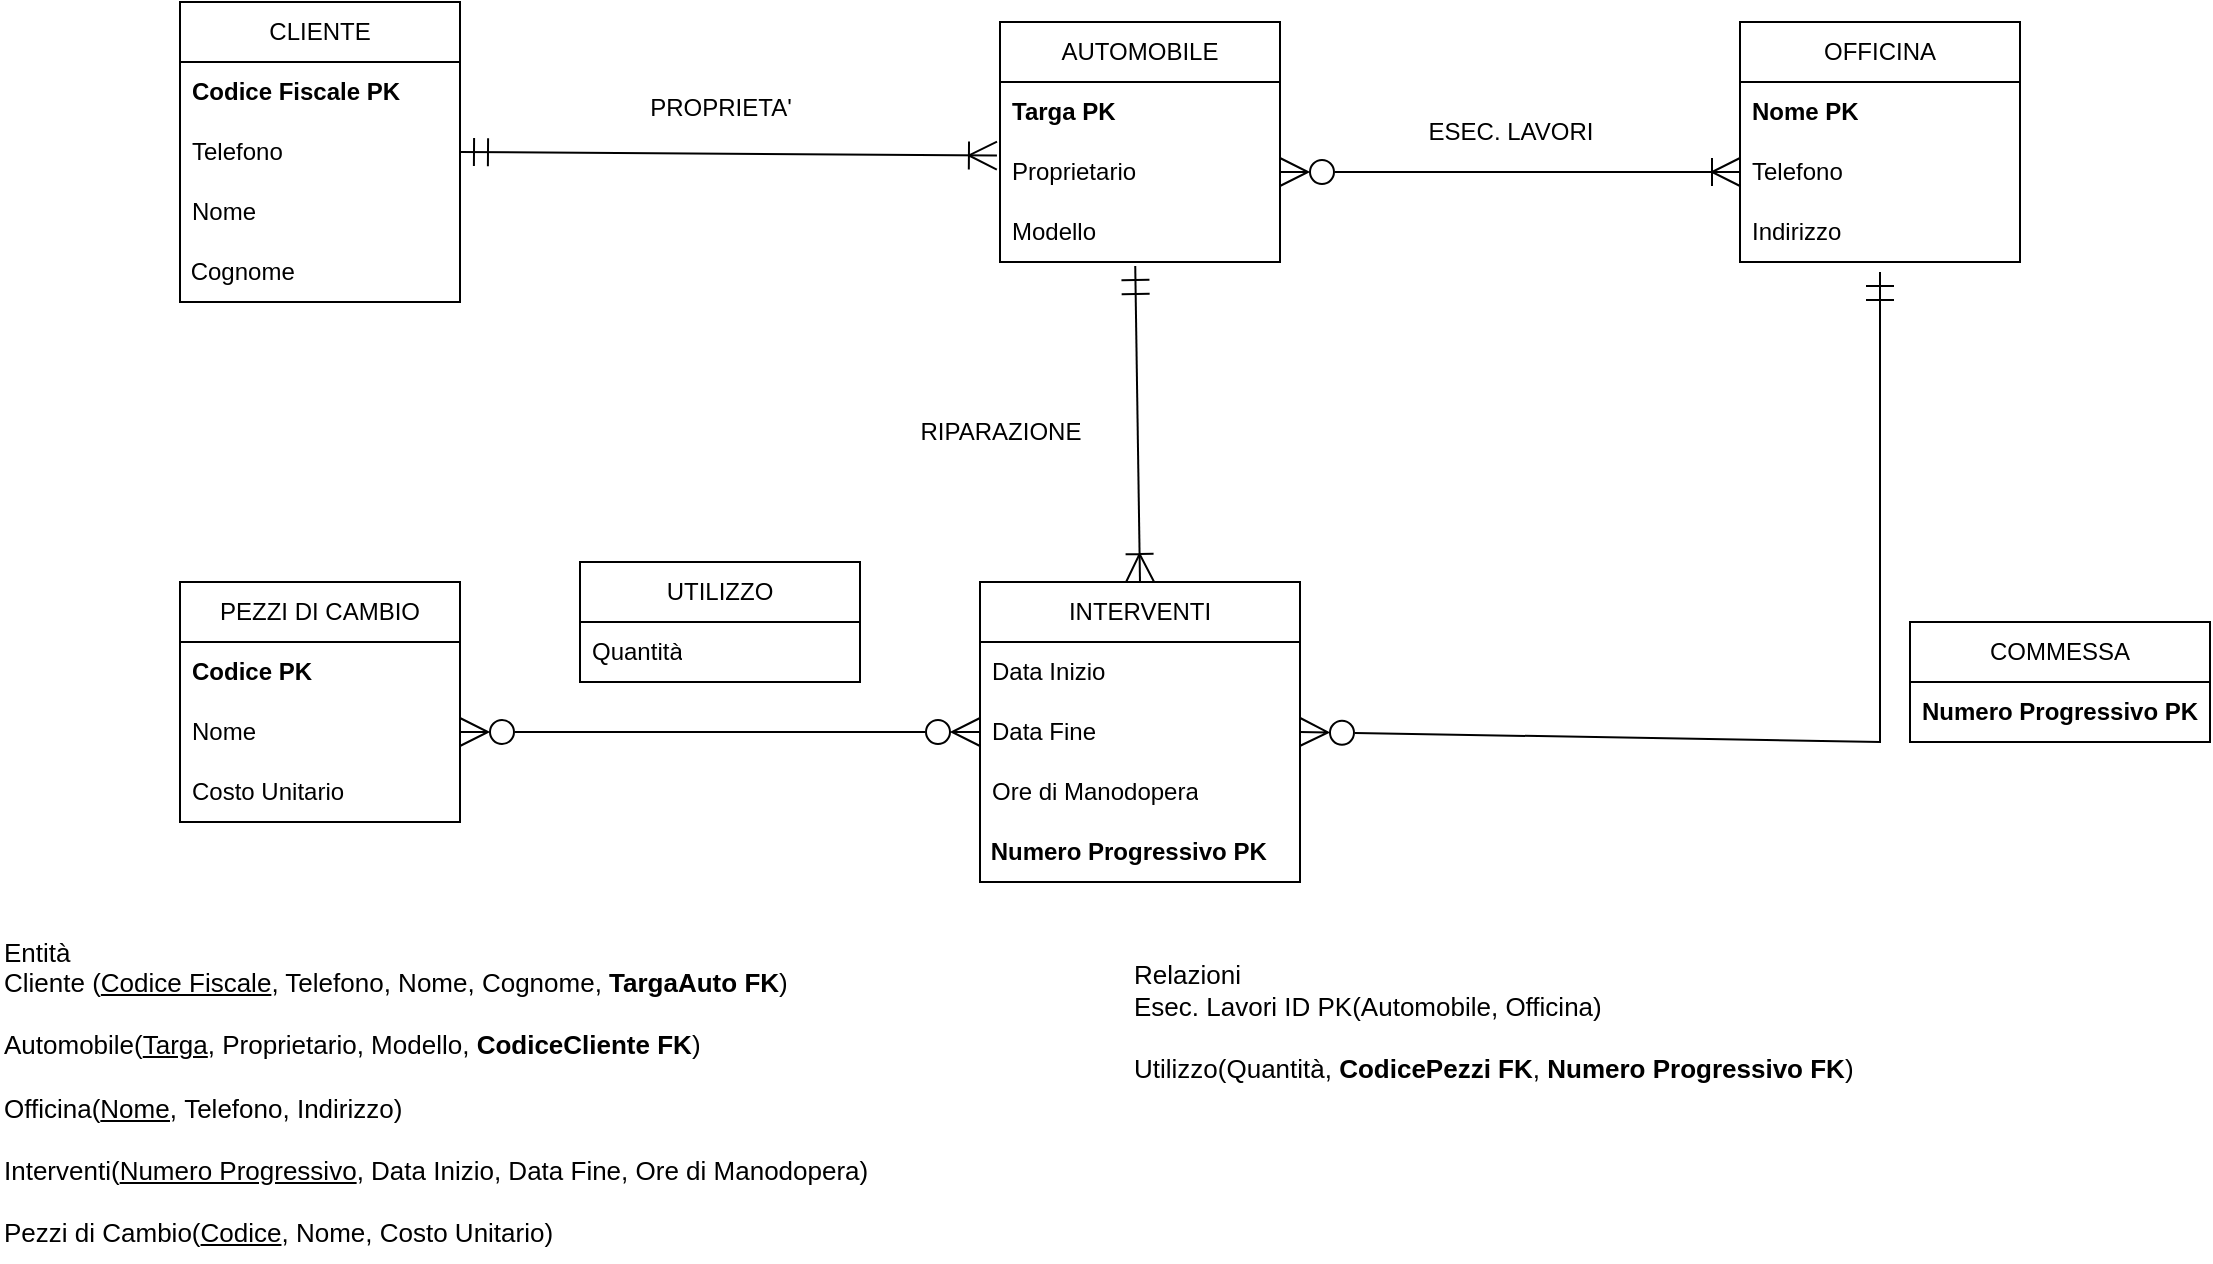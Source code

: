 <mxfile version="24.8.6">
  <diagram name="Pagina-1" id="KxpyDfkbTexki1NljCx7">
    <mxGraphModel dx="1050" dy="625" grid="1" gridSize="10" guides="1" tooltips="1" connect="1" arrows="1" fold="1" page="1" pageScale="1" pageWidth="2339" pageHeight="3300" math="0" shadow="0">
      <root>
        <mxCell id="0" />
        <mxCell id="1" parent="0" />
        <mxCell id="_d-BMsKT1vh128GmEQoy-1" value="CLIENTE" style="swimlane;fontStyle=0;childLayout=stackLayout;horizontal=1;startSize=30;horizontalStack=0;resizeParent=1;resizeParentMax=0;resizeLast=0;collapsible=1;marginBottom=0;whiteSpace=wrap;html=1;" parent="1" vertex="1">
          <mxGeometry x="230" y="230" width="140" height="150" as="geometry" />
        </mxCell>
        <mxCell id="_d-BMsKT1vh128GmEQoy-2" value="&lt;b&gt;Codice Fiscale PK&lt;/b&gt;" style="text;strokeColor=none;fillColor=none;align=left;verticalAlign=middle;spacingLeft=4;spacingRight=4;overflow=hidden;points=[[0,0.5],[1,0.5]];portConstraint=eastwest;rotatable=0;whiteSpace=wrap;html=1;" parent="_d-BMsKT1vh128GmEQoy-1" vertex="1">
          <mxGeometry y="30" width="140" height="30" as="geometry" />
        </mxCell>
        <mxCell id="_d-BMsKT1vh128GmEQoy-3" value="Telefono" style="text;strokeColor=none;fillColor=none;align=left;verticalAlign=middle;spacingLeft=4;spacingRight=4;overflow=hidden;points=[[0,0.5],[1,0.5]];portConstraint=eastwest;rotatable=0;whiteSpace=wrap;html=1;" parent="_d-BMsKT1vh128GmEQoy-1" vertex="1">
          <mxGeometry y="60" width="140" height="30" as="geometry" />
        </mxCell>
        <mxCell id="_d-BMsKT1vh128GmEQoy-4" value="Nome" style="text;strokeColor=none;fillColor=none;align=left;verticalAlign=middle;spacingLeft=4;spacingRight=4;overflow=hidden;points=[[0,0.5],[1,0.5]];portConstraint=eastwest;rotatable=0;whiteSpace=wrap;html=1;" parent="_d-BMsKT1vh128GmEQoy-1" vertex="1">
          <mxGeometry y="90" width="140" height="30" as="geometry" />
        </mxCell>
        <mxCell id="_d-BMsKT1vh128GmEQoy-5" value="&amp;nbsp;Cognome" style="text;html=1;align=left;verticalAlign=middle;resizable=0;points=[];autosize=1;strokeColor=none;fillColor=none;" parent="_d-BMsKT1vh128GmEQoy-1" vertex="1">
          <mxGeometry y="120" width="140" height="30" as="geometry" />
        </mxCell>
        <mxCell id="_d-BMsKT1vh128GmEQoy-6" value="PROPRIETA&#39;" style="text;html=1;align=center;verticalAlign=middle;resizable=0;points=[];autosize=1;strokeColor=none;fillColor=none;" parent="1" vertex="1">
          <mxGeometry x="455" y="268" width="90" height="30" as="geometry" />
        </mxCell>
        <mxCell id="_d-BMsKT1vh128GmEQoy-7" value="AUTOMOBILE" style="swimlane;fontStyle=0;childLayout=stackLayout;horizontal=1;startSize=30;horizontalStack=0;resizeParent=1;resizeParentMax=0;resizeLast=0;collapsible=1;marginBottom=0;whiteSpace=wrap;html=1;" parent="1" vertex="1">
          <mxGeometry x="640" y="240" width="140" height="120" as="geometry" />
        </mxCell>
        <mxCell id="_d-BMsKT1vh128GmEQoy-8" value="&lt;b&gt;Targa PK&lt;/b&gt;" style="text;strokeColor=none;fillColor=none;align=left;verticalAlign=middle;spacingLeft=4;spacingRight=4;overflow=hidden;points=[[0,0.5],[1,0.5]];portConstraint=eastwest;rotatable=0;whiteSpace=wrap;html=1;" parent="_d-BMsKT1vh128GmEQoy-7" vertex="1">
          <mxGeometry y="30" width="140" height="30" as="geometry" />
        </mxCell>
        <mxCell id="_d-BMsKT1vh128GmEQoy-9" value="Proprietario" style="text;strokeColor=none;fillColor=none;align=left;verticalAlign=middle;spacingLeft=4;spacingRight=4;overflow=hidden;points=[[0,0.5],[1,0.5]];portConstraint=eastwest;rotatable=0;whiteSpace=wrap;html=1;" parent="_d-BMsKT1vh128GmEQoy-7" vertex="1">
          <mxGeometry y="60" width="140" height="30" as="geometry" />
        </mxCell>
        <mxCell id="_d-BMsKT1vh128GmEQoy-10" value="Modello" style="text;strokeColor=none;fillColor=none;align=left;verticalAlign=middle;spacingLeft=4;spacingRight=4;overflow=hidden;points=[[0,0.5],[1,0.5]];portConstraint=eastwest;rotatable=0;whiteSpace=wrap;html=1;" parent="_d-BMsKT1vh128GmEQoy-7" vertex="1">
          <mxGeometry y="90" width="140" height="30" as="geometry" />
        </mxCell>
        <mxCell id="_d-BMsKT1vh128GmEQoy-11" value="" style="endArrow=ERoneToMany;html=1;rounded=0;exitX=1;exitY=0.5;exitDx=0;exitDy=0;entryX=-0.011;entryY=0.227;entryDx=0;entryDy=0;entryPerimeter=0;endFill=0;startArrow=ERmandOne;startFill=0;endSize=12;startSize=12;" parent="1" source="_d-BMsKT1vh128GmEQoy-3" target="_d-BMsKT1vh128GmEQoy-9" edge="1">
          <mxGeometry width="50" height="50" relative="1" as="geometry">
            <mxPoint x="510" y="350" as="sourcePoint" />
            <mxPoint x="560" y="300" as="targetPoint" />
          </mxGeometry>
        </mxCell>
        <mxCell id="_d-BMsKT1vh128GmEQoy-12" value="INTERVENTI" style="swimlane;fontStyle=0;childLayout=stackLayout;horizontal=1;startSize=30;horizontalStack=0;resizeParent=1;resizeParentMax=0;resizeLast=0;collapsible=1;marginBottom=0;whiteSpace=wrap;html=1;" parent="1" vertex="1">
          <mxGeometry x="630" y="520" width="160" height="150" as="geometry" />
        </mxCell>
        <mxCell id="_d-BMsKT1vh128GmEQoy-13" value="Data Inizio" style="text;strokeColor=none;fillColor=none;align=left;verticalAlign=middle;spacingLeft=4;spacingRight=4;overflow=hidden;points=[[0,0.5],[1,0.5]];portConstraint=eastwest;rotatable=0;whiteSpace=wrap;html=1;" parent="_d-BMsKT1vh128GmEQoy-12" vertex="1">
          <mxGeometry y="30" width="160" height="30" as="geometry" />
        </mxCell>
        <mxCell id="_d-BMsKT1vh128GmEQoy-14" value="Data Fine" style="text;strokeColor=none;fillColor=none;align=left;verticalAlign=middle;spacingLeft=4;spacingRight=4;overflow=hidden;points=[[0,0.5],[1,0.5]];portConstraint=eastwest;rotatable=0;whiteSpace=wrap;html=1;" parent="_d-BMsKT1vh128GmEQoy-12" vertex="1">
          <mxGeometry y="60" width="160" height="30" as="geometry" />
        </mxCell>
        <mxCell id="_d-BMsKT1vh128GmEQoy-15" value="Ore di Manodopera" style="text;strokeColor=none;fillColor=none;align=left;verticalAlign=middle;spacingLeft=4;spacingRight=4;overflow=hidden;points=[[0,0.5],[1,0.5]];portConstraint=eastwest;rotatable=0;whiteSpace=wrap;html=1;" parent="_d-BMsKT1vh128GmEQoy-12" vertex="1">
          <mxGeometry y="90" width="160" height="30" as="geometry" />
        </mxCell>
        <mxCell id="_d-BMsKT1vh128GmEQoy-16" value="&lt;b&gt;&amp;nbsp;Numero Progressivo PK&lt;/b&gt;" style="text;html=1;align=left;verticalAlign=middle;resizable=0;points=[];autosize=1;strokeColor=none;fillColor=none;" parent="_d-BMsKT1vh128GmEQoy-12" vertex="1">
          <mxGeometry y="120" width="160" height="30" as="geometry" />
        </mxCell>
        <mxCell id="_d-BMsKT1vh128GmEQoy-17" value="" style="endArrow=ERmandOne;html=1;rounded=0;exitX=0.5;exitY=0;exitDx=0;exitDy=0;startArrow=ERoneToMany;startFill=0;endFill=0;endSize=12;startSize=12;entryX=0.483;entryY=1.067;entryDx=0;entryDy=0;entryPerimeter=0;" parent="1" source="_d-BMsKT1vh128GmEQoy-12" target="_d-BMsKT1vh128GmEQoy-10" edge="1">
          <mxGeometry width="50" height="50" relative="1" as="geometry">
            <mxPoint x="510" y="550" as="sourcePoint" />
            <mxPoint x="700" y="360" as="targetPoint" />
          </mxGeometry>
        </mxCell>
        <mxCell id="_d-BMsKT1vh128GmEQoy-18" value="RIPARAZIONE" style="text;html=1;align=center;verticalAlign=middle;resizable=0;points=[];autosize=1;strokeColor=none;fillColor=none;" parent="1" vertex="1">
          <mxGeometry x="590" y="430" width="100" height="30" as="geometry" />
        </mxCell>
        <mxCell id="_d-BMsKT1vh128GmEQoy-19" value="PEZZI DI CAMBIO" style="swimlane;fontStyle=0;childLayout=stackLayout;horizontal=1;startSize=30;horizontalStack=0;resizeParent=1;resizeParentMax=0;resizeLast=0;collapsible=1;marginBottom=0;whiteSpace=wrap;html=1;" parent="1" vertex="1">
          <mxGeometry x="230" y="520" width="140" height="120" as="geometry" />
        </mxCell>
        <mxCell id="_d-BMsKT1vh128GmEQoy-20" value="&lt;b&gt;Codice PK&lt;/b&gt;" style="text;strokeColor=none;fillColor=none;align=left;verticalAlign=middle;spacingLeft=4;spacingRight=4;overflow=hidden;points=[[0,0.5],[1,0.5]];portConstraint=eastwest;rotatable=0;whiteSpace=wrap;html=1;" parent="_d-BMsKT1vh128GmEQoy-19" vertex="1">
          <mxGeometry y="30" width="140" height="30" as="geometry" />
        </mxCell>
        <mxCell id="_d-BMsKT1vh128GmEQoy-21" value="Nome" style="text;strokeColor=none;fillColor=none;align=left;verticalAlign=middle;spacingLeft=4;spacingRight=4;overflow=hidden;points=[[0,0.5],[1,0.5]];portConstraint=eastwest;rotatable=0;whiteSpace=wrap;html=1;" parent="_d-BMsKT1vh128GmEQoy-19" vertex="1">
          <mxGeometry y="60" width="140" height="30" as="geometry" />
        </mxCell>
        <mxCell id="_d-BMsKT1vh128GmEQoy-22" value="Costo Unitario" style="text;strokeColor=none;fillColor=none;align=left;verticalAlign=middle;spacingLeft=4;spacingRight=4;overflow=hidden;points=[[0,0.5],[1,0.5]];portConstraint=eastwest;rotatable=0;whiteSpace=wrap;html=1;" parent="_d-BMsKT1vh128GmEQoy-19" vertex="1">
          <mxGeometry y="90" width="140" height="30" as="geometry" />
        </mxCell>
        <mxCell id="_d-BMsKT1vh128GmEQoy-23" value="" style="endArrow=ERzeroToMany;html=1;rounded=0;exitX=1;exitY=0.5;exitDx=0;exitDy=0;entryX=0;entryY=0.5;entryDx=0;entryDy=0;startArrow=ERzeroToMany;startFill=0;endFill=0;endSize=12;startSize=12;" parent="1" source="_d-BMsKT1vh128GmEQoy-21" target="_d-BMsKT1vh128GmEQoy-14" edge="1">
          <mxGeometry width="50" height="50" relative="1" as="geometry">
            <mxPoint x="510" y="550" as="sourcePoint" />
            <mxPoint x="560" y="500" as="targetPoint" />
          </mxGeometry>
        </mxCell>
        <mxCell id="_d-BMsKT1vh128GmEQoy-24" value="UTILIZZO" style="swimlane;fontStyle=0;childLayout=stackLayout;horizontal=1;startSize=30;horizontalStack=0;resizeParent=1;resizeParentMax=0;resizeLast=0;collapsible=1;marginBottom=0;whiteSpace=wrap;html=1;" parent="1" vertex="1">
          <mxGeometry x="430" y="510" width="140" height="60" as="geometry" />
        </mxCell>
        <mxCell id="_d-BMsKT1vh128GmEQoy-25" value="Quantità" style="text;strokeColor=none;fillColor=none;align=left;verticalAlign=middle;spacingLeft=4;spacingRight=4;overflow=hidden;points=[[0,0.5],[1,0.5]];portConstraint=eastwest;rotatable=0;whiteSpace=wrap;html=1;" parent="_d-BMsKT1vh128GmEQoy-24" vertex="1">
          <mxGeometry y="30" width="140" height="30" as="geometry" />
        </mxCell>
        <mxCell id="_d-BMsKT1vh128GmEQoy-28" value="COMMESSA" style="swimlane;fontStyle=0;childLayout=stackLayout;horizontal=1;startSize=30;horizontalStack=0;resizeParent=1;resizeParentMax=0;resizeLast=0;collapsible=1;marginBottom=0;whiteSpace=wrap;html=1;" parent="1" vertex="1">
          <mxGeometry x="1095" y="540" width="150" height="60" as="geometry" />
        </mxCell>
        <mxCell id="_d-BMsKT1vh128GmEQoy-29" value="&lt;b&gt;Numero Progressivo PK&lt;/b&gt;" style="text;strokeColor=none;fillColor=none;align=left;verticalAlign=middle;spacingLeft=4;spacingRight=4;overflow=hidden;points=[[0,0.5],[1,0.5]];portConstraint=eastwest;rotatable=0;whiteSpace=wrap;html=1;" parent="_d-BMsKT1vh128GmEQoy-28" vertex="1">
          <mxGeometry y="30" width="150" height="30" as="geometry" />
        </mxCell>
        <mxCell id="_d-BMsKT1vh128GmEQoy-30" value="OFFICINA" style="swimlane;fontStyle=0;childLayout=stackLayout;horizontal=1;startSize=30;horizontalStack=0;resizeParent=1;resizeParentMax=0;resizeLast=0;collapsible=1;marginBottom=0;whiteSpace=wrap;html=1;" parent="1" vertex="1">
          <mxGeometry x="1010" y="240" width="140" height="120" as="geometry" />
        </mxCell>
        <mxCell id="_d-BMsKT1vh128GmEQoy-31" value="&lt;b&gt;Nome PK&lt;/b&gt;" style="text;strokeColor=none;fillColor=none;align=left;verticalAlign=middle;spacingLeft=4;spacingRight=4;overflow=hidden;points=[[0,0.5],[1,0.5]];portConstraint=eastwest;rotatable=0;whiteSpace=wrap;html=1;" parent="_d-BMsKT1vh128GmEQoy-30" vertex="1">
          <mxGeometry y="30" width="140" height="30" as="geometry" />
        </mxCell>
        <mxCell id="_d-BMsKT1vh128GmEQoy-32" value="Telefono" style="text;strokeColor=none;fillColor=none;align=left;verticalAlign=middle;spacingLeft=4;spacingRight=4;overflow=hidden;points=[[0,0.5],[1,0.5]];portConstraint=eastwest;rotatable=0;whiteSpace=wrap;html=1;" parent="_d-BMsKT1vh128GmEQoy-30" vertex="1">
          <mxGeometry y="60" width="140" height="30" as="geometry" />
        </mxCell>
        <mxCell id="_d-BMsKT1vh128GmEQoy-33" value="Indirizzo" style="text;strokeColor=none;fillColor=none;align=left;verticalAlign=middle;spacingLeft=4;spacingRight=4;overflow=hidden;points=[[0,0.5],[1,0.5]];portConstraint=eastwest;rotatable=0;whiteSpace=wrap;html=1;" parent="_d-BMsKT1vh128GmEQoy-30" vertex="1">
          <mxGeometry y="90" width="140" height="30" as="geometry" />
        </mxCell>
        <mxCell id="_d-BMsKT1vh128GmEQoy-37" value="" style="endArrow=ERmandOne;html=1;rounded=0;entryX=0.5;entryY=1.167;entryDx=0;entryDy=0;entryPerimeter=0;exitX=1;exitY=0.5;exitDx=0;exitDy=0;endFill=0;startArrow=ERzeroToMany;startFill=0;endSize=12;startSize=12;" parent="1" source="_d-BMsKT1vh128GmEQoy-14" target="_d-BMsKT1vh128GmEQoy-33" edge="1">
          <mxGeometry width="50" height="50" relative="1" as="geometry">
            <mxPoint x="710" y="450" as="sourcePoint" />
            <mxPoint x="760" y="400" as="targetPoint" />
            <Array as="points">
              <mxPoint x="1080" y="600" />
            </Array>
          </mxGeometry>
        </mxCell>
        <mxCell id="_d-BMsKT1vh128GmEQoy-38" value="ESEC. LAVORI" style="text;html=1;align=center;verticalAlign=middle;resizable=0;points=[];autosize=1;strokeColor=none;fillColor=none;" parent="1" vertex="1">
          <mxGeometry x="840" y="280" width="110" height="30" as="geometry" />
        </mxCell>
        <mxCell id="_d-BMsKT1vh128GmEQoy-39" value="" style="endArrow=ERoneToMany;html=1;rounded=0;exitX=1;exitY=0.5;exitDx=0;exitDy=0;entryX=0;entryY=0.5;entryDx=0;entryDy=0;endFill=0;startArrow=ERzeroToMany;startFill=0;endSize=12;startSize=12;" parent="1" source="_d-BMsKT1vh128GmEQoy-9" target="_d-BMsKT1vh128GmEQoy-32" edge="1">
          <mxGeometry width="50" height="50" relative="1" as="geometry">
            <mxPoint x="710" y="450" as="sourcePoint" />
            <mxPoint x="760" y="400" as="targetPoint" />
          </mxGeometry>
        </mxCell>
        <mxCell id="_d-BMsKT1vh128GmEQoy-40" value="Entità&lt;div style=&quot;font-size: 13px;&quot;&gt;Cliente (&lt;u style=&quot;font-size: 13px;&quot;&gt;Codice Fiscale&lt;/u&gt;, Telefono, Nome, Cognome, &lt;b style=&quot;font-size: 13px;&quot;&gt;TargaAuto FK&lt;/b&gt;)&lt;/div&gt;&lt;div style=&quot;font-size: 13px;&quot;&gt;&lt;br&gt;&lt;/div&gt;&lt;div style=&quot;font-size: 13px;&quot;&gt;Automobile(&lt;u style=&quot;font-size: 13px;&quot;&gt;Targa&lt;/u&gt;, Proprietario, Modello,&amp;nbsp;&lt;b&gt;CodiceCliente FK&lt;/b&gt;)&lt;/div&gt;&lt;div style=&quot;font-size: 13px;&quot;&gt;&lt;br&gt;&lt;/div&gt;&lt;div style=&quot;font-size: 13px;&quot;&gt;Officina(&lt;u style=&quot;font-size: 13px;&quot;&gt;Nome,&lt;/u&gt;&amp;nbsp;Telefono, Indirizzo)&lt;/div&gt;&lt;div style=&quot;font-size: 13px;&quot;&gt;&lt;br&gt;&lt;/div&gt;&lt;div style=&quot;font-size: 13px;&quot;&gt;Interventi(&lt;u style=&quot;font-size: 13px;&quot;&gt;Numero Progressivo&lt;/u&gt;, Data Inizio, Data Fine, Ore di Manodopera)&lt;/div&gt;&lt;div style=&quot;font-size: 13px;&quot;&gt;&lt;br&gt;&lt;/div&gt;&lt;div style=&quot;font-size: 13px;&quot;&gt;Pezzi di Cambio(&lt;u style=&quot;font-size: 13px;&quot;&gt;Codice&lt;/u&gt;, Nome, Costo Unitario)&lt;/div&gt;" style="text;html=1;align=left;verticalAlign=middle;resizable=0;points=[];autosize=1;strokeColor=none;fillColor=none;fontSize=13;" parent="1" vertex="1">
          <mxGeometry x="140" y="690" width="460" height="170" as="geometry" />
        </mxCell>
        <mxCell id="_d-BMsKT1vh128GmEQoy-41" value="Relazioni&lt;div style=&quot;font-size: 13px;&quot;&gt;Esec. Lavori ID PK(Automobile, Officina)&lt;/div&gt;&lt;div style=&quot;font-size: 13px;&quot;&gt;&lt;br&gt;&lt;/div&gt;&lt;div style=&quot;font-size: 13px;&quot;&gt;Utilizzo(Quantità, &lt;b&gt;CodicePezzi FK&lt;/b&gt;, &lt;b&gt;Numero Progressivo FK&lt;/b&gt;)&lt;/div&gt;" style="text;html=1;align=left;verticalAlign=middle;resizable=0;points=[];autosize=1;strokeColor=none;fillColor=none;fontSize=13;" parent="1" vertex="1">
          <mxGeometry x="705" y="700" width="380" height="80" as="geometry" />
        </mxCell>
      </root>
    </mxGraphModel>
  </diagram>
</mxfile>
